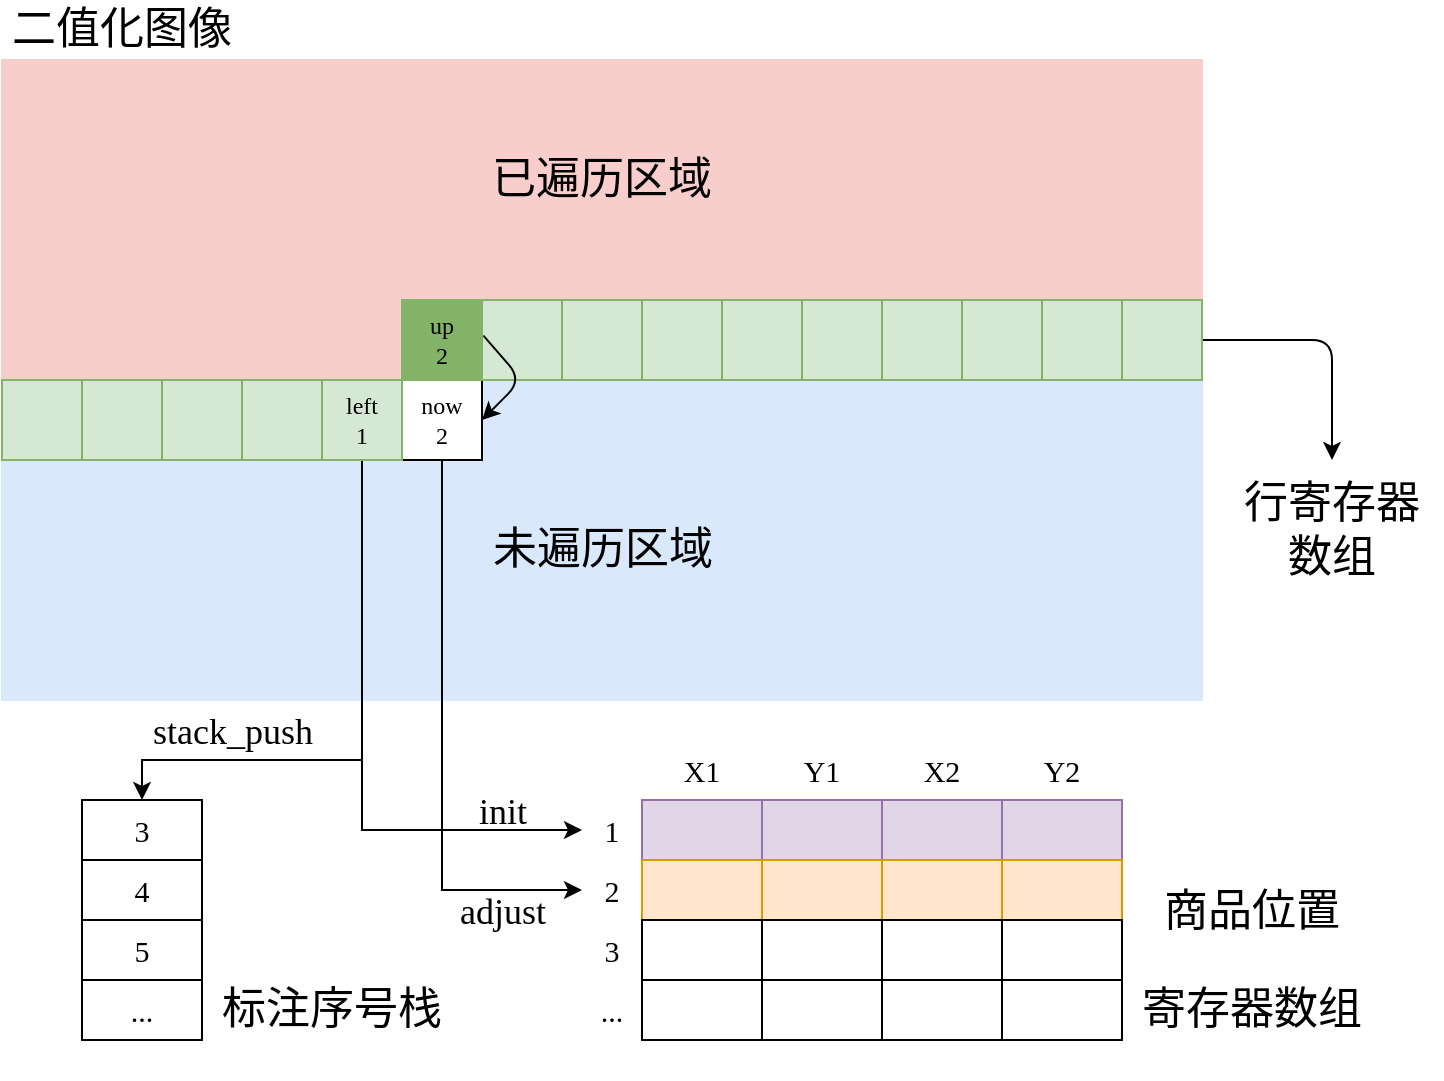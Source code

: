 <mxfile scale="10" border="0">
    <diagram id="Jf5RHwIwj3P055EiEldz" name="第 1 页">
        <mxGraphModel dx="1786" dy="1011" grid="1" gridSize="10" guides="1" tooltips="1" connect="1" arrows="1" fold="1" page="1" pageScale="1" pageWidth="1169" pageHeight="1654" math="0" shadow="0">
            <root>
                <mxCell id="0"/>
                <mxCell id="1" parent="0"/>
                <mxCell id="464" value="" style="rounded=0;whiteSpace=wrap;html=1;strokeColor=#DAE8FC;fillColor=#DAE8FC;" parent="1" vertex="1">
                    <mxGeometry x="40" y="1670" width="600" height="120" as="geometry"/>
                </mxCell>
                <mxCell id="465" value="" style="rounded=0;whiteSpace=wrap;html=1;strokeColor=#DAE8FC;fillColor=#DAE8FC;" parent="1" vertex="1">
                    <mxGeometry x="280" y="1630" width="360" height="40" as="geometry"/>
                </mxCell>
                <mxCell id="466" value="" style="rounded=0;whiteSpace=wrap;html=1;strokeColor=#F8CECC;fillColor=#F8CECC;" parent="1" vertex="1">
                    <mxGeometry x="40" y="1590" width="200" height="40" as="geometry"/>
                </mxCell>
                <mxCell id="467" value="" style="rounded=0;whiteSpace=wrap;html=1;strokeColor=#F8CECC;fillColor=#f8cecc;" parent="1" vertex="1">
                    <mxGeometry x="40" y="1470" width="600" height="120" as="geometry"/>
                </mxCell>
                <mxCell id="468" value="" style="whiteSpace=wrap;html=1;aspect=fixed;fillColor=#d5e8d4;strokeColor=#82b366;" parent="1" vertex="1">
                    <mxGeometry x="280" y="1590" width="40" height="40" as="geometry"/>
                </mxCell>
                <mxCell id="469" value="" style="whiteSpace=wrap;html=1;aspect=fixed;" parent="1" vertex="1">
                    <mxGeometry x="320" y="1590" width="40" height="40" as="geometry"/>
                </mxCell>
                <mxCell id="470" value="" style="whiteSpace=wrap;html=1;aspect=fixed;" parent="1" vertex="1">
                    <mxGeometry x="360" y="1590" width="40" height="40" as="geometry"/>
                </mxCell>
                <mxCell id="471" value="" style="whiteSpace=wrap;html=1;aspect=fixed;" parent="1" vertex="1">
                    <mxGeometry x="400" y="1590" width="40" height="40" as="geometry"/>
                </mxCell>
                <mxCell id="472" value="" style="whiteSpace=wrap;html=1;aspect=fixed;" parent="1" vertex="1">
                    <mxGeometry x="440" y="1590" width="40" height="40" as="geometry"/>
                </mxCell>
                <mxCell id="473" value="" style="whiteSpace=wrap;html=1;aspect=fixed;" parent="1" vertex="1">
                    <mxGeometry x="480" y="1590" width="40" height="40" as="geometry"/>
                </mxCell>
                <mxCell id="474" value="" style="whiteSpace=wrap;html=1;aspect=fixed;" parent="1" vertex="1">
                    <mxGeometry x="520" y="1590" width="40" height="40" as="geometry"/>
                </mxCell>
                <mxCell id="475" value="" style="whiteSpace=wrap;html=1;aspect=fixed;" parent="1" vertex="1">
                    <mxGeometry x="560" y="1590" width="40" height="40" as="geometry"/>
                </mxCell>
                <mxCell id="476" value="" style="whiteSpace=wrap;html=1;aspect=fixed;" parent="1" vertex="1">
                    <mxGeometry x="600" y="1590" width="40" height="40" as="geometry"/>
                </mxCell>
                <mxCell id="477" value="" style="whiteSpace=wrap;html=1;aspect=fixed;" parent="1" vertex="1">
                    <mxGeometry x="120" y="1630" width="40" height="40" as="geometry"/>
                </mxCell>
                <mxCell id="478" value="" style="whiteSpace=wrap;html=1;aspect=fixed;" parent="1" vertex="1">
                    <mxGeometry x="160" y="1630" width="40" height="40" as="geometry"/>
                </mxCell>
                <mxCell id="479" value="" style="edgeStyle=none;html=1;" parent="1" source="480" target="464" edge="1">
                    <mxGeometry relative="1" as="geometry"/>
                </mxCell>
                <mxCell id="480" value="" style="whiteSpace=wrap;html=1;aspect=fixed;" parent="1" vertex="1">
                    <mxGeometry x="200" y="1630" width="40" height="40" as="geometry"/>
                </mxCell>
                <mxCell id="481" value="" style="whiteSpace=wrap;html=1;aspect=fixed;" parent="1" vertex="1">
                    <mxGeometry x="40" y="1630" width="40" height="40" as="geometry"/>
                </mxCell>
                <mxCell id="482" value="" style="whiteSpace=wrap;html=1;aspect=fixed;" parent="1" vertex="1">
                    <mxGeometry x="80" y="1630" width="40" height="40" as="geometry"/>
                </mxCell>
                <mxCell id="483" value="" style="whiteSpace=wrap;html=1;aspect=fixed;" parent="1" vertex="1">
                    <mxGeometry x="120" y="1630" width="40" height="40" as="geometry"/>
                </mxCell>
                <mxCell id="484" style="edgeStyle=none;html=1;entryX=0;entryY=0.5;entryDx=0;entryDy=0;fontFamily=Times New Roman;fontSize=22;rounded=0;" parent="1" source="485" target="555" edge="1">
                    <mxGeometry relative="1" as="geometry">
                        <Array as="points">
                            <mxPoint x="260" y="1885"/>
                        </Array>
                    </mxGeometry>
                </mxCell>
                <mxCell id="485" value="&lt;font face=&quot;Times New Roman&quot;&gt;now&lt;br&gt;2&lt;br&gt;&lt;/font&gt;" style="whiteSpace=wrap;html=1;aspect=fixed;" parent="1" vertex="1">
                    <mxGeometry x="240" y="1630" width="40" height="40" as="geometry"/>
                </mxCell>
                <mxCell id="489" value="" style="whiteSpace=wrap;html=1;aspect=fixed;fillColor=#d5e8d4;strokeColor=#82b366;" parent="1" vertex="1">
                    <mxGeometry x="320" y="1590" width="40" height="40" as="geometry"/>
                </mxCell>
                <mxCell id="490" style="edgeStyle=none;html=1;fontFamily=Times New Roman;fontSize=22;" parent="1" source="492" target="485" edge="1">
                    <mxGeometry relative="1" as="geometry"/>
                </mxCell>
                <mxCell id="491" style="edgeStyle=none;html=1;entryX=0;entryY=0.5;entryDx=0;entryDy=0;fontFamily=Times New Roman;fontSize=22;exitX=0.018;exitY=0.446;exitDx=0;exitDy=0;exitPerimeter=0;" parent="1" source="468" target="465" edge="1">
                    <mxGeometry relative="1" as="geometry">
                        <Array as="points">
                            <mxPoint x="300" y="1630"/>
                        </Array>
                    </mxGeometry>
                </mxCell>
                <mxCell id="492" value="&lt;font face=&quot;Times New Roman&quot;&gt;up&lt;br&gt;2&lt;/font&gt;" style="whiteSpace=wrap;html=1;aspect=fixed;fillColor=#82B366;strokeColor=#82B366;" parent="1" vertex="1">
                    <mxGeometry x="240" y="1590" width="40" height="40" as="geometry"/>
                </mxCell>
                <mxCell id="493" value="" style="whiteSpace=wrap;html=1;aspect=fixed;fillColor=#d5e8d4;strokeColor=#82b366;" parent="1" vertex="1">
                    <mxGeometry x="360" y="1590" width="40" height="40" as="geometry"/>
                </mxCell>
                <mxCell id="494" value="" style="whiteSpace=wrap;html=1;aspect=fixed;fillColor=#d5e8d4;strokeColor=#82b366;" parent="1" vertex="1">
                    <mxGeometry x="400" y="1590" width="40" height="40" as="geometry"/>
                </mxCell>
                <mxCell id="495" value="" style="whiteSpace=wrap;html=1;aspect=fixed;fillColor=#d5e8d4;strokeColor=#82b366;" parent="1" vertex="1">
                    <mxGeometry x="400" y="1590" width="40" height="40" as="geometry"/>
                </mxCell>
                <mxCell id="496" value="" style="whiteSpace=wrap;html=1;aspect=fixed;fillColor=#d5e8d4;strokeColor=#82b366;" parent="1" vertex="1">
                    <mxGeometry x="360" y="1590" width="40" height="40" as="geometry"/>
                </mxCell>
                <mxCell id="497" value="" style="whiteSpace=wrap;html=1;aspect=fixed;fillColor=#d5e8d4;strokeColor=#82b366;" parent="1" vertex="1">
                    <mxGeometry x="320" y="1590" width="40" height="40" as="geometry"/>
                </mxCell>
                <mxCell id="498" value="" style="whiteSpace=wrap;html=1;aspect=fixed;fillColor=#d5e8d4;strokeColor=#82b366;" parent="1" vertex="1">
                    <mxGeometry x="480" y="1590" width="40" height="40" as="geometry"/>
                </mxCell>
                <mxCell id="499" value="" style="whiteSpace=wrap;html=1;aspect=fixed;fillColor=#d5e8d4;strokeColor=#82b366;" parent="1" vertex="1">
                    <mxGeometry x="440" y="1590" width="40" height="40" as="geometry"/>
                </mxCell>
                <mxCell id="500" style="edgeStyle=none;html=1;entryX=0.5;entryY=0;entryDx=0;entryDy=0;fontFamily=宋体;fontSource=https%3A%2F%2Ffonts.googleapis.com%2Fcss%3Ffamily%3D%25E5%25AE%258B%25E4%25BD%2593;fontSize=15;" parent="1" source="501" target="509" edge="1">
                    <mxGeometry relative="1" as="geometry">
                        <Array as="points">
                            <mxPoint x="705" y="1610"/>
                        </Array>
                    </mxGeometry>
                </mxCell>
                <mxCell id="501" value="" style="whiteSpace=wrap;html=1;aspect=fixed;fillColor=#d5e8d4;strokeColor=#82b366;" parent="1" vertex="1">
                    <mxGeometry x="600" y="1590" width="40" height="40" as="geometry"/>
                </mxCell>
                <mxCell id="502" value="" style="whiteSpace=wrap;html=1;aspect=fixed;fillColor=#d5e8d4;strokeColor=#82b366;" parent="1" vertex="1">
                    <mxGeometry x="560" y="1590" width="40" height="40" as="geometry"/>
                </mxCell>
                <mxCell id="503" value="" style="whiteSpace=wrap;html=1;aspect=fixed;fillColor=#d5e8d4;strokeColor=#82b366;" parent="1" vertex="1">
                    <mxGeometry x="520" y="1590" width="40" height="40" as="geometry"/>
                </mxCell>
                <mxCell id="504" value="" style="whiteSpace=wrap;html=1;aspect=fixed;fillColor=#d5e8d4;strokeColor=#82b366;" parent="1" vertex="1">
                    <mxGeometry x="80" y="1630" width="40" height="40" as="geometry"/>
                </mxCell>
                <mxCell id="505" value="" style="whiteSpace=wrap;html=1;aspect=fixed;fillColor=#d5e8d4;strokeColor=#82b366;" parent="1" vertex="1">
                    <mxGeometry x="40" y="1630" width="40" height="40" as="geometry"/>
                </mxCell>
                <mxCell id="565" style="edgeStyle=none;rounded=0;html=1;entryX=0;entryY=0.5;entryDx=0;entryDy=0;fontFamily=Times New Roman;fontSize=18;" parent="1" source="506" target="554" edge="1">
                    <mxGeometry relative="1" as="geometry">
                        <Array as="points">
                            <mxPoint x="220" y="1855"/>
                        </Array>
                    </mxGeometry>
                </mxCell>
                <mxCell id="567" style="edgeStyle=none;rounded=0;html=1;entryX=0.5;entryY=0;entryDx=0;entryDy=0;fontFamily=Times New Roman;fontSize=18;" parent="1" source="506" target="510" edge="1">
                    <mxGeometry relative="1" as="geometry">
                        <Array as="points">
                            <mxPoint x="220" y="1820"/>
                            <mxPoint x="110" y="1820"/>
                        </Array>
                    </mxGeometry>
                </mxCell>
                <mxCell id="506" value="&lt;font face=&quot;Times New Roman&quot;&gt;left&lt;br&gt;1&lt;/font&gt;" style="whiteSpace=wrap;html=1;aspect=fixed;fillColor=#d5e8d4;strokeColor=#82b366;" parent="1" vertex="1">
                    <mxGeometry x="200" y="1630" width="40" height="40" as="geometry"/>
                </mxCell>
                <mxCell id="507" value="" style="whiteSpace=wrap;html=1;aspect=fixed;fillColor=#d5e8d4;strokeColor=#82b366;" parent="1" vertex="1">
                    <mxGeometry x="160" y="1630" width="40" height="40" as="geometry"/>
                </mxCell>
                <mxCell id="508" value="" style="whiteSpace=wrap;html=1;aspect=fixed;fillColor=#d5e8d4;strokeColor=#82b366;" parent="1" vertex="1">
                    <mxGeometry x="120" y="1630" width="40" height="40" as="geometry"/>
                </mxCell>
                <mxCell id="509" value="&lt;p class=&quot;MsoNormal&quot;&gt;&lt;font face=&quot;宋体&quot; data-font-src=&quot;https://fonts.googleapis.com/css?family=%E5%AE%8B%E4%BD%93&quot; style=&quot;font-size: 22px&quot;&gt;行寄存器数组&lt;/font&gt;&lt;br&gt;&lt;/p&gt;" style="text;html=1;strokeColor=none;fillColor=none;align=center;verticalAlign=middle;whiteSpace=wrap;rounded=0;" parent="1" vertex="1">
                    <mxGeometry x="650" y="1670" width="110" height="70" as="geometry"/>
                </mxCell>
                <mxCell id="510" value="&lt;font face=&quot;Times New Roman&quot;&gt;3&lt;/font&gt;" style="rounded=0;whiteSpace=wrap;html=1;fontFamily=宋体;fontSource=https%3A%2F%2Ffonts.googleapis.com%2Fcss%3Ffamily%3D%25E5%25AE%258B%25E4%25BD%2593;fontSize=15;" parent="1" vertex="1">
                    <mxGeometry x="80" y="1840" width="60" height="30" as="geometry"/>
                </mxCell>
                <mxCell id="511" value="&lt;font face=&quot;Times New Roman&quot;&gt;4&lt;/font&gt;" style="rounded=0;whiteSpace=wrap;html=1;fontFamily=宋体;fontSource=https%3A%2F%2Ffonts.googleapis.com%2Fcss%3Ffamily%3D%25E5%25AE%258B%25E4%25BD%2593;fontSize=15;" parent="1" vertex="1">
                    <mxGeometry x="80" y="1870" width="60" height="30" as="geometry"/>
                </mxCell>
                <mxCell id="512" value="&lt;span style=&quot;font-family: &amp;#34;times new roman&amp;#34;&quot;&gt;5&lt;/span&gt;" style="rounded=0;whiteSpace=wrap;html=1;fontFamily=宋体;fontSource=https%3A%2F%2Ffonts.googleapis.com%2Fcss%3Ffamily%3D%25E5%25AE%258B%25E4%25BD%2593;fontSize=15;" parent="1" vertex="1">
                    <mxGeometry x="80" y="1900" width="60" height="30" as="geometry"/>
                </mxCell>
                <mxCell id="517" value="&lt;font face=&quot;Times New Roman&quot;&gt;...&lt;/font&gt;" style="rounded=0;whiteSpace=wrap;html=1;fontFamily=宋体;fontSource=https%3A%2F%2Ffonts.googleapis.com%2Fcss%3Ffamily%3D%25E5%25AE%258B%25E4%25BD%2593;fontSize=15;" parent="1" vertex="1">
                    <mxGeometry x="80" y="1930" width="60" height="30" as="geometry"/>
                </mxCell>
                <mxCell id="518" value="" style="rounded=0;whiteSpace=wrap;html=1;fontFamily=宋体;fontSource=https%3A%2F%2Ffonts.googleapis.com%2Fcss%3Ffamily%3D%25E5%25AE%258B%25E4%25BD%2593;fontSize=15;fillColor=#e1d5e7;strokeColor=#9673a6;" parent="1" vertex="1">
                    <mxGeometry x="360" y="1840" width="60" height="30" as="geometry"/>
                </mxCell>
                <mxCell id="519" value="" style="rounded=0;whiteSpace=wrap;html=1;fontFamily=宋体;fontSource=https%3A%2F%2Ffonts.googleapis.com%2Fcss%3Ffamily%3D%25E5%25AE%258B%25E4%25BD%2593;fontSize=15;fillColor=#ffe6cc;strokeColor=#d79b00;" parent="1" vertex="1">
                    <mxGeometry x="360" y="1870" width="60" height="30" as="geometry"/>
                </mxCell>
                <mxCell id="520" value="" style="rounded=0;whiteSpace=wrap;html=1;fontFamily=宋体;fontSource=https%3A%2F%2Ffonts.googleapis.com%2Fcss%3Ffamily%3D%25E5%25AE%258B%25E4%25BD%2593;fontSize=15;" parent="1" vertex="1">
                    <mxGeometry x="360" y="1900" width="60" height="30" as="geometry"/>
                </mxCell>
                <mxCell id="521" value="" style="rounded=0;whiteSpace=wrap;html=1;fontFamily=宋体;fontSource=https%3A%2F%2Ffonts.googleapis.com%2Fcss%3Ffamily%3D%25E5%25AE%258B%25E4%25BD%2593;fontSize=15;" parent="1" vertex="1">
                    <mxGeometry x="360" y="1930" width="60" height="30" as="geometry"/>
                </mxCell>
                <mxCell id="526" value="" style="rounded=0;whiteSpace=wrap;html=1;fontFamily=宋体;fontSource=https%3A%2F%2Ffonts.googleapis.com%2Fcss%3Ffamily%3D%25E5%25AE%258B%25E4%25BD%2593;fontSize=15;fillColor=#e1d5e7;strokeColor=#9673a6;" parent="1" vertex="1">
                    <mxGeometry x="420" y="1840" width="60" height="30" as="geometry"/>
                </mxCell>
                <mxCell id="527" value="" style="rounded=0;whiteSpace=wrap;html=1;fontFamily=宋体;fontSource=https%3A%2F%2Ffonts.googleapis.com%2Fcss%3Ffamily%3D%25E5%25AE%258B%25E4%25BD%2593;fontSize=15;fillColor=#ffe6cc;strokeColor=#d79b00;" parent="1" vertex="1">
                    <mxGeometry x="420" y="1870" width="60" height="30" as="geometry"/>
                </mxCell>
                <mxCell id="528" value="" style="rounded=0;whiteSpace=wrap;html=1;fontFamily=宋体;fontSource=https%3A%2F%2Ffonts.googleapis.com%2Fcss%3Ffamily%3D%25E5%25AE%258B%25E4%25BD%2593;fontSize=15;" parent="1" vertex="1">
                    <mxGeometry x="420" y="1900" width="60" height="30" as="geometry"/>
                </mxCell>
                <mxCell id="529" value="" style="rounded=0;whiteSpace=wrap;html=1;fontFamily=宋体;fontSource=https%3A%2F%2Ffonts.googleapis.com%2Fcss%3Ffamily%3D%25E5%25AE%258B%25E4%25BD%2593;fontSize=15;" parent="1" vertex="1">
                    <mxGeometry x="420" y="1930" width="60" height="30" as="geometry"/>
                </mxCell>
                <mxCell id="534" value="" style="rounded=0;whiteSpace=wrap;html=1;fontFamily=宋体;fontSource=https%3A%2F%2Ffonts.googleapis.com%2Fcss%3Ffamily%3D%25E5%25AE%258B%25E4%25BD%2593;fontSize=15;fillColor=#e1d5e7;strokeColor=#9673a6;" parent="1" vertex="1">
                    <mxGeometry x="480" y="1840" width="60" height="30" as="geometry"/>
                </mxCell>
                <mxCell id="535" value="" style="rounded=0;whiteSpace=wrap;html=1;fontFamily=宋体;fontSource=https%3A%2F%2Ffonts.googleapis.com%2Fcss%3Ffamily%3D%25E5%25AE%258B%25E4%25BD%2593;fontSize=15;fillColor=#ffe6cc;strokeColor=#d79b00;" parent="1" vertex="1">
                    <mxGeometry x="480" y="1870" width="60" height="30" as="geometry"/>
                </mxCell>
                <mxCell id="536" value="" style="rounded=0;whiteSpace=wrap;html=1;fontFamily=宋体;fontSource=https%3A%2F%2Ffonts.googleapis.com%2Fcss%3Ffamily%3D%25E5%25AE%258B%25E4%25BD%2593;fontSize=15;" parent="1" vertex="1">
                    <mxGeometry x="480" y="1900" width="60" height="30" as="geometry"/>
                </mxCell>
                <mxCell id="537" value="" style="rounded=0;whiteSpace=wrap;html=1;fontFamily=宋体;fontSource=https%3A%2F%2Ffonts.googleapis.com%2Fcss%3Ffamily%3D%25E5%25AE%258B%25E4%25BD%2593;fontSize=15;" parent="1" vertex="1">
                    <mxGeometry x="480" y="1930" width="60" height="30" as="geometry"/>
                </mxCell>
                <mxCell id="542" value="" style="rounded=0;whiteSpace=wrap;html=1;fontFamily=宋体;fontSource=https%3A%2F%2Ffonts.googleapis.com%2Fcss%3Ffamily%3D%25E5%25AE%258B%25E4%25BD%2593;fontSize=15;fillColor=#e1d5e7;strokeColor=#9673a6;" parent="1" vertex="1">
                    <mxGeometry x="540" y="1840" width="60" height="30" as="geometry"/>
                </mxCell>
                <mxCell id="543" value="" style="rounded=0;whiteSpace=wrap;html=1;fontFamily=宋体;fontSource=https%3A%2F%2Ffonts.googleapis.com%2Fcss%3Ffamily%3D%25E5%25AE%258B%25E4%25BD%2593;fontSize=15;fillColor=#ffe6cc;strokeColor=#d79b00;" parent="1" vertex="1">
                    <mxGeometry x="540" y="1870" width="60" height="30" as="geometry"/>
                </mxCell>
                <mxCell id="544" value="" style="rounded=0;whiteSpace=wrap;html=1;fontFamily=宋体;fontSource=https%3A%2F%2Ffonts.googleapis.com%2Fcss%3Ffamily%3D%25E5%25AE%258B%25E4%25BD%2593;fontSize=15;" parent="1" vertex="1">
                    <mxGeometry x="540" y="1900" width="60" height="30" as="geometry"/>
                </mxCell>
                <mxCell id="545" value="" style="rounded=0;whiteSpace=wrap;html=1;fontFamily=宋体;fontSource=https%3A%2F%2Ffonts.googleapis.com%2Fcss%3Ffamily%3D%25E5%25AE%258B%25E4%25BD%2593;fontSize=15;" parent="1" vertex="1">
                    <mxGeometry x="540" y="1930" width="60" height="30" as="geometry"/>
                </mxCell>
                <mxCell id="550" value="&lt;font data-font-src=&quot;https://fonts.googleapis.com/css?family=%E5%AE%8B%E4%BD%93&quot; style=&quot;font-size: 15px&quot; face=&quot;Times New Roman&quot;&gt;X1&lt;/font&gt;" style="text;html=1;strokeColor=none;fillColor=none;align=center;verticalAlign=middle;whiteSpace=wrap;rounded=0;" parent="1" vertex="1">
                    <mxGeometry x="360" y="1810" width="60" height="30" as="geometry"/>
                </mxCell>
                <mxCell id="551" value="&lt;font data-font-src=&quot;https://fonts.googleapis.com/css?family=%E5%AE%8B%E4%BD%93&quot; style=&quot;font-size: 15px&quot; face=&quot;Times New Roman&quot;&gt;Y1&lt;/font&gt;" style="text;html=1;strokeColor=none;fillColor=none;align=center;verticalAlign=middle;whiteSpace=wrap;rounded=0;" parent="1" vertex="1">
                    <mxGeometry x="420" y="1810" width="60" height="30" as="geometry"/>
                </mxCell>
                <mxCell id="552" value="&lt;font data-font-src=&quot;https://fonts.googleapis.com/css?family=%E5%AE%8B%E4%BD%93&quot; style=&quot;font-size: 15px&quot; face=&quot;Times New Roman&quot;&gt;X2&lt;/font&gt;" style="text;html=1;strokeColor=none;fillColor=none;align=center;verticalAlign=middle;whiteSpace=wrap;rounded=0;" parent="1" vertex="1">
                    <mxGeometry x="480" y="1810" width="60" height="30" as="geometry"/>
                </mxCell>
                <mxCell id="553" value="&lt;font data-font-src=&quot;https://fonts.googleapis.com/css?family=%E5%AE%8B%E4%BD%93&quot; style=&quot;font-size: 15px&quot; face=&quot;Times New Roman&quot;&gt;Y2&lt;/font&gt;" style="text;html=1;strokeColor=none;fillColor=none;align=center;verticalAlign=middle;whiteSpace=wrap;rounded=0;" parent="1" vertex="1">
                    <mxGeometry x="540" y="1810" width="60" height="30" as="geometry"/>
                </mxCell>
                <mxCell id="554" value="&lt;font data-font-src=&quot;https://fonts.googleapis.com/css?family=%E5%AE%8B%E4%BD%93&quot; style=&quot;font-size: 15px&quot; face=&quot;Times New Roman&quot;&gt;1&lt;/font&gt;" style="text;html=1;strokeColor=none;fillColor=none;align=center;verticalAlign=middle;whiteSpace=wrap;rounded=0;" parent="1" vertex="1">
                    <mxGeometry x="330" y="1840" width="30" height="30" as="geometry"/>
                </mxCell>
                <mxCell id="555" value="&lt;font data-font-src=&quot;https://fonts.googleapis.com/css?family=%E5%AE%8B%E4%BD%93&quot; style=&quot;font-size: 15px&quot; face=&quot;Times New Roman&quot;&gt;2&lt;/font&gt;" style="text;html=1;strokeColor=none;fillColor=none;align=center;verticalAlign=middle;whiteSpace=wrap;rounded=0;" parent="1" vertex="1">
                    <mxGeometry x="330" y="1870" width="30" height="30" as="geometry"/>
                </mxCell>
                <mxCell id="556" value="&lt;font data-font-src=&quot;https://fonts.googleapis.com/css?family=%E5%AE%8B%E4%BD%93&quot; style=&quot;font-size: 15px&quot; face=&quot;Times New Roman&quot;&gt;3&lt;/font&gt;" style="text;html=1;strokeColor=none;fillColor=none;align=center;verticalAlign=middle;whiteSpace=wrap;rounded=0;" parent="1" vertex="1">
                    <mxGeometry x="330" y="1900" width="30" height="30" as="geometry"/>
                </mxCell>
                <mxCell id="561" value="&lt;font data-font-src=&quot;https://fonts.googleapis.com/css?family=%E5%AE%8B%E4%BD%93&quot; style=&quot;font-size: 15px&quot; face=&quot;Times New Roman&quot;&gt;...&lt;/font&gt;" style="text;html=1;strokeColor=none;fillColor=none;align=center;verticalAlign=middle;whiteSpace=wrap;rounded=0;" parent="1" vertex="1">
                    <mxGeometry x="330" y="1930" width="30" height="30" as="geometry"/>
                </mxCell>
                <mxCell id="562" value="&lt;p class=&quot;MsoNormal&quot;&gt;&lt;font style=&quot;font-size: 22px&quot; face=&quot;宋体&quot; data-font-src=&quot;https://fonts.googleapis.com/css?family=%E5%AE%8B%E4%BD%93&quot;&gt;标注序号栈&lt;/font&gt;&lt;/p&gt;" style="text;html=1;strokeColor=none;fillColor=none;align=center;verticalAlign=middle;whiteSpace=wrap;rounded=0;" parent="1" vertex="1">
                    <mxGeometry x="140" y="1930" width="130" height="30" as="geometry"/>
                </mxCell>
                <mxCell id="563" value="&lt;p class=&quot;MsoNormal&quot; style=&quot;font-size: 22px&quot;&gt;&lt;font face=&quot;宋体&quot; style=&quot;font-size: 22px&quot;&gt;商品位置&lt;/font&gt;&lt;/p&gt;&lt;p class=&quot;MsoNormal&quot; style=&quot;font-size: 22px&quot;&gt;&lt;font face=&quot;宋体&quot; style=&quot;font-size: 22px&quot;&gt;寄存器数组&lt;/font&gt;&lt;/p&gt;" style="text;html=1;strokeColor=none;fillColor=none;align=center;verticalAlign=middle;whiteSpace=wrap;rounded=0;" parent="1" vertex="1">
                    <mxGeometry x="600" y="1880" width="130" height="80" as="geometry"/>
                </mxCell>
                <mxCell id="564" value="&lt;font style=&quot;font-size: 18px&quot;&gt;adjust&lt;/font&gt;" style="text;html=1;align=center;verticalAlign=middle;resizable=0;points=[];autosize=1;strokeColor=none;fillColor=none;fontSize=22;fontFamily=Times New Roman;" parent="1" vertex="1">
                    <mxGeometry x="260" y="1880" width="60" height="30" as="geometry"/>
                </mxCell>
                <mxCell id="566" value="&lt;span style=&quot;font-size: 18px&quot;&gt;init&lt;/span&gt;" style="text;html=1;align=center;verticalAlign=middle;resizable=0;points=[];autosize=1;strokeColor=none;fillColor=none;fontSize=22;fontFamily=Times New Roman;" parent="1" vertex="1">
                    <mxGeometry x="270" y="1830" width="40" height="30" as="geometry"/>
                </mxCell>
                <mxCell id="568" value="&lt;font style=&quot;font-size: 18px&quot;&gt;stack_push&lt;/font&gt;" style="text;html=1;align=center;verticalAlign=middle;resizable=0;points=[];autosize=1;strokeColor=none;fillColor=none;fontSize=22;fontFamily=Times New Roman;" parent="1" vertex="1">
                    <mxGeometry x="105" y="1790" width="100" height="30" as="geometry"/>
                </mxCell>
                <mxCell id="675" value="&lt;font face=&quot;宋体&quot; data-font-src=&quot;https://fonts.googleapis.com/css?family=%E5%AE%8B%E4%BD%93&quot; style=&quot;font-size: 22px&quot;&gt;二值化图像&lt;/font&gt;" style="text;html=1;strokeColor=none;fillColor=none;align=center;verticalAlign=middle;whiteSpace=wrap;rounded=0;" parent="1" vertex="1">
                    <mxGeometry x="40" y="1440" width="120" height="30" as="geometry"/>
                </mxCell>
                <mxCell id="676" value="&lt;font face=&quot;宋体&quot; data-font-src=&quot;https://fonts.googleapis.com/css?family=%E5%AE%8B%E4%BD%93&quot; style=&quot;font-size: 22px&quot;&gt;已遍历区域&lt;/font&gt;" style="text;html=1;strokeColor=none;fillColor=none;align=center;verticalAlign=middle;whiteSpace=wrap;rounded=0;" parent="1" vertex="1">
                    <mxGeometry x="280" y="1515" width="120" height="30" as="geometry"/>
                </mxCell>
                <mxCell id="677" value="&lt;font face=&quot;宋体&quot; data-font-src=&quot;https://fonts.googleapis.com/css?family=%E5%AE%8B%E4%BD%93&quot; style=&quot;font-size: 22px&quot;&gt;未遍历区域&lt;/font&gt;" style="text;html=1;strokeColor=none;fillColor=none;align=center;verticalAlign=middle;whiteSpace=wrap;rounded=0;" parent="1" vertex="1">
                    <mxGeometry x="277.5" y="1700" width="125" height="30" as="geometry"/>
                </mxCell>
            </root>
        </mxGraphModel>
    </diagram>
</mxfile>